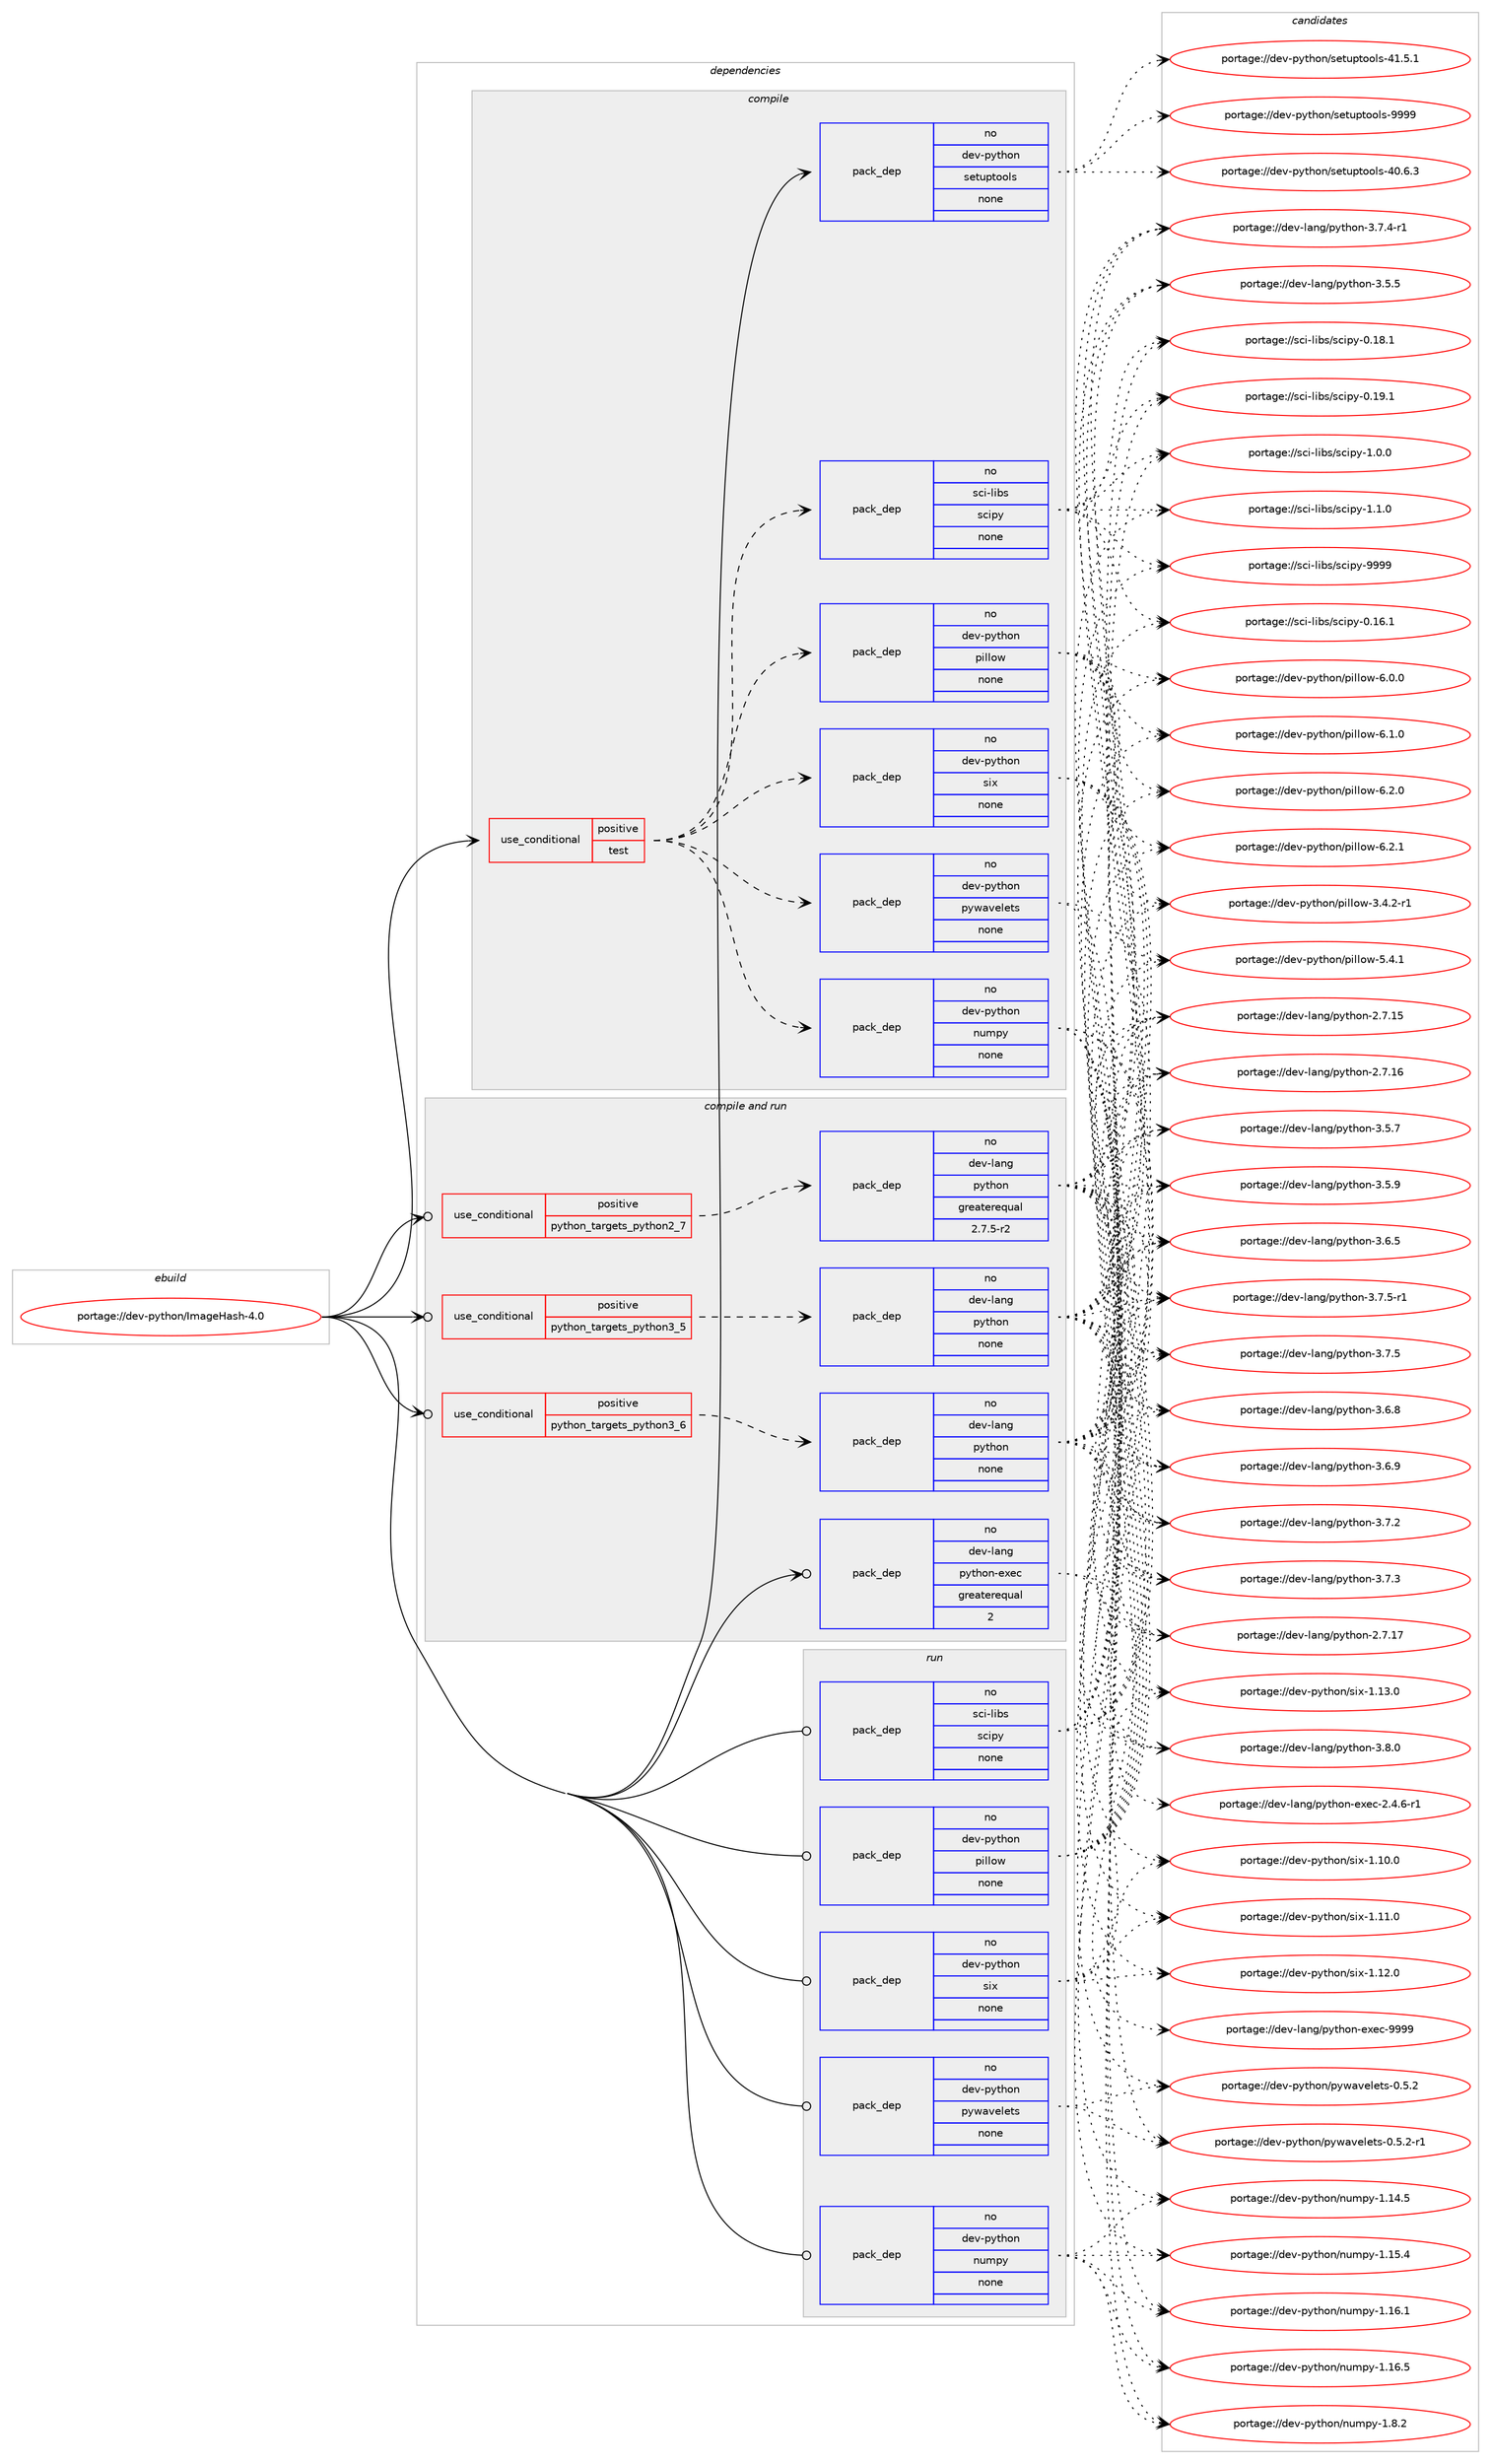 digraph prolog {

# *************
# Graph options
# *************

newrank=true;
concentrate=true;
compound=true;
graph [rankdir=LR,fontname=Helvetica,fontsize=10,ranksep=1.5];#, ranksep=2.5, nodesep=0.2];
edge  [arrowhead=vee];
node  [fontname=Helvetica,fontsize=10];

# **********
# The ebuild
# **********

subgraph cluster_leftcol {
color=gray;
rank=same;
label=<<i>ebuild</i>>;
id [label="portage://dev-python/ImageHash-4.0", color=red, width=4, href="../dev-python/ImageHash-4.0.svg"];
}

# ****************
# The dependencies
# ****************

subgraph cluster_midcol {
color=gray;
label=<<i>dependencies</i>>;
subgraph cluster_compile {
fillcolor="#eeeeee";
style=filled;
label=<<i>compile</i>>;
subgraph cond24877 {
dependency127447 [label=<<TABLE BORDER="0" CELLBORDER="1" CELLSPACING="0" CELLPADDING="4"><TR><TD ROWSPAN="3" CELLPADDING="10">use_conditional</TD></TR><TR><TD>positive</TD></TR><TR><TD>test</TD></TR></TABLE>>, shape=none, color=red];
subgraph pack99271 {
dependency127448 [label=<<TABLE BORDER="0" CELLBORDER="1" CELLSPACING="0" CELLPADDING="4" WIDTH="220"><TR><TD ROWSPAN="6" CELLPADDING="30">pack_dep</TD></TR><TR><TD WIDTH="110">no</TD></TR><TR><TD>dev-python</TD></TR><TR><TD>numpy</TD></TR><TR><TD>none</TD></TR><TR><TD></TD></TR></TABLE>>, shape=none, color=blue];
}
dependency127447:e -> dependency127448:w [weight=20,style="dashed",arrowhead="vee"];
subgraph pack99272 {
dependency127449 [label=<<TABLE BORDER="0" CELLBORDER="1" CELLSPACING="0" CELLPADDING="4" WIDTH="220"><TR><TD ROWSPAN="6" CELLPADDING="30">pack_dep</TD></TR><TR><TD WIDTH="110">no</TD></TR><TR><TD>dev-python</TD></TR><TR><TD>pillow</TD></TR><TR><TD>none</TD></TR><TR><TD></TD></TR></TABLE>>, shape=none, color=blue];
}
dependency127447:e -> dependency127449:w [weight=20,style="dashed",arrowhead="vee"];
subgraph pack99273 {
dependency127450 [label=<<TABLE BORDER="0" CELLBORDER="1" CELLSPACING="0" CELLPADDING="4" WIDTH="220"><TR><TD ROWSPAN="6" CELLPADDING="30">pack_dep</TD></TR><TR><TD WIDTH="110">no</TD></TR><TR><TD>dev-python</TD></TR><TR><TD>pywavelets</TD></TR><TR><TD>none</TD></TR><TR><TD></TD></TR></TABLE>>, shape=none, color=blue];
}
dependency127447:e -> dependency127450:w [weight=20,style="dashed",arrowhead="vee"];
subgraph pack99274 {
dependency127451 [label=<<TABLE BORDER="0" CELLBORDER="1" CELLSPACING="0" CELLPADDING="4" WIDTH="220"><TR><TD ROWSPAN="6" CELLPADDING="30">pack_dep</TD></TR><TR><TD WIDTH="110">no</TD></TR><TR><TD>dev-python</TD></TR><TR><TD>six</TD></TR><TR><TD>none</TD></TR><TR><TD></TD></TR></TABLE>>, shape=none, color=blue];
}
dependency127447:e -> dependency127451:w [weight=20,style="dashed",arrowhead="vee"];
subgraph pack99275 {
dependency127452 [label=<<TABLE BORDER="0" CELLBORDER="1" CELLSPACING="0" CELLPADDING="4" WIDTH="220"><TR><TD ROWSPAN="6" CELLPADDING="30">pack_dep</TD></TR><TR><TD WIDTH="110">no</TD></TR><TR><TD>sci-libs</TD></TR><TR><TD>scipy</TD></TR><TR><TD>none</TD></TR><TR><TD></TD></TR></TABLE>>, shape=none, color=blue];
}
dependency127447:e -> dependency127452:w [weight=20,style="dashed",arrowhead="vee"];
}
id:e -> dependency127447:w [weight=20,style="solid",arrowhead="vee"];
subgraph pack99276 {
dependency127453 [label=<<TABLE BORDER="0" CELLBORDER="1" CELLSPACING="0" CELLPADDING="4" WIDTH="220"><TR><TD ROWSPAN="6" CELLPADDING="30">pack_dep</TD></TR><TR><TD WIDTH="110">no</TD></TR><TR><TD>dev-python</TD></TR><TR><TD>setuptools</TD></TR><TR><TD>none</TD></TR><TR><TD></TD></TR></TABLE>>, shape=none, color=blue];
}
id:e -> dependency127453:w [weight=20,style="solid",arrowhead="vee"];
}
subgraph cluster_compileandrun {
fillcolor="#eeeeee";
style=filled;
label=<<i>compile and run</i>>;
subgraph cond24878 {
dependency127454 [label=<<TABLE BORDER="0" CELLBORDER="1" CELLSPACING="0" CELLPADDING="4"><TR><TD ROWSPAN="3" CELLPADDING="10">use_conditional</TD></TR><TR><TD>positive</TD></TR><TR><TD>python_targets_python2_7</TD></TR></TABLE>>, shape=none, color=red];
subgraph pack99277 {
dependency127455 [label=<<TABLE BORDER="0" CELLBORDER="1" CELLSPACING="0" CELLPADDING="4" WIDTH="220"><TR><TD ROWSPAN="6" CELLPADDING="30">pack_dep</TD></TR><TR><TD WIDTH="110">no</TD></TR><TR><TD>dev-lang</TD></TR><TR><TD>python</TD></TR><TR><TD>greaterequal</TD></TR><TR><TD>2.7.5-r2</TD></TR></TABLE>>, shape=none, color=blue];
}
dependency127454:e -> dependency127455:w [weight=20,style="dashed",arrowhead="vee"];
}
id:e -> dependency127454:w [weight=20,style="solid",arrowhead="odotvee"];
subgraph cond24879 {
dependency127456 [label=<<TABLE BORDER="0" CELLBORDER="1" CELLSPACING="0" CELLPADDING="4"><TR><TD ROWSPAN="3" CELLPADDING="10">use_conditional</TD></TR><TR><TD>positive</TD></TR><TR><TD>python_targets_python3_5</TD></TR></TABLE>>, shape=none, color=red];
subgraph pack99278 {
dependency127457 [label=<<TABLE BORDER="0" CELLBORDER="1" CELLSPACING="0" CELLPADDING="4" WIDTH="220"><TR><TD ROWSPAN="6" CELLPADDING="30">pack_dep</TD></TR><TR><TD WIDTH="110">no</TD></TR><TR><TD>dev-lang</TD></TR><TR><TD>python</TD></TR><TR><TD>none</TD></TR><TR><TD></TD></TR></TABLE>>, shape=none, color=blue];
}
dependency127456:e -> dependency127457:w [weight=20,style="dashed",arrowhead="vee"];
}
id:e -> dependency127456:w [weight=20,style="solid",arrowhead="odotvee"];
subgraph cond24880 {
dependency127458 [label=<<TABLE BORDER="0" CELLBORDER="1" CELLSPACING="0" CELLPADDING="4"><TR><TD ROWSPAN="3" CELLPADDING="10">use_conditional</TD></TR><TR><TD>positive</TD></TR><TR><TD>python_targets_python3_6</TD></TR></TABLE>>, shape=none, color=red];
subgraph pack99279 {
dependency127459 [label=<<TABLE BORDER="0" CELLBORDER="1" CELLSPACING="0" CELLPADDING="4" WIDTH="220"><TR><TD ROWSPAN="6" CELLPADDING="30">pack_dep</TD></TR><TR><TD WIDTH="110">no</TD></TR><TR><TD>dev-lang</TD></TR><TR><TD>python</TD></TR><TR><TD>none</TD></TR><TR><TD></TD></TR></TABLE>>, shape=none, color=blue];
}
dependency127458:e -> dependency127459:w [weight=20,style="dashed",arrowhead="vee"];
}
id:e -> dependency127458:w [weight=20,style="solid",arrowhead="odotvee"];
subgraph pack99280 {
dependency127460 [label=<<TABLE BORDER="0" CELLBORDER="1" CELLSPACING="0" CELLPADDING="4" WIDTH="220"><TR><TD ROWSPAN="6" CELLPADDING="30">pack_dep</TD></TR><TR><TD WIDTH="110">no</TD></TR><TR><TD>dev-lang</TD></TR><TR><TD>python-exec</TD></TR><TR><TD>greaterequal</TD></TR><TR><TD>2</TD></TR></TABLE>>, shape=none, color=blue];
}
id:e -> dependency127460:w [weight=20,style="solid",arrowhead="odotvee"];
}
subgraph cluster_run {
fillcolor="#eeeeee";
style=filled;
label=<<i>run</i>>;
subgraph pack99281 {
dependency127461 [label=<<TABLE BORDER="0" CELLBORDER="1" CELLSPACING="0" CELLPADDING="4" WIDTH="220"><TR><TD ROWSPAN="6" CELLPADDING="30">pack_dep</TD></TR><TR><TD WIDTH="110">no</TD></TR><TR><TD>dev-python</TD></TR><TR><TD>numpy</TD></TR><TR><TD>none</TD></TR><TR><TD></TD></TR></TABLE>>, shape=none, color=blue];
}
id:e -> dependency127461:w [weight=20,style="solid",arrowhead="odot"];
subgraph pack99282 {
dependency127462 [label=<<TABLE BORDER="0" CELLBORDER="1" CELLSPACING="0" CELLPADDING="4" WIDTH="220"><TR><TD ROWSPAN="6" CELLPADDING="30">pack_dep</TD></TR><TR><TD WIDTH="110">no</TD></TR><TR><TD>dev-python</TD></TR><TR><TD>pillow</TD></TR><TR><TD>none</TD></TR><TR><TD></TD></TR></TABLE>>, shape=none, color=blue];
}
id:e -> dependency127462:w [weight=20,style="solid",arrowhead="odot"];
subgraph pack99283 {
dependency127463 [label=<<TABLE BORDER="0" CELLBORDER="1" CELLSPACING="0" CELLPADDING="4" WIDTH="220"><TR><TD ROWSPAN="6" CELLPADDING="30">pack_dep</TD></TR><TR><TD WIDTH="110">no</TD></TR><TR><TD>dev-python</TD></TR><TR><TD>pywavelets</TD></TR><TR><TD>none</TD></TR><TR><TD></TD></TR></TABLE>>, shape=none, color=blue];
}
id:e -> dependency127463:w [weight=20,style="solid",arrowhead="odot"];
subgraph pack99284 {
dependency127464 [label=<<TABLE BORDER="0" CELLBORDER="1" CELLSPACING="0" CELLPADDING="4" WIDTH="220"><TR><TD ROWSPAN="6" CELLPADDING="30">pack_dep</TD></TR><TR><TD WIDTH="110">no</TD></TR><TR><TD>dev-python</TD></TR><TR><TD>six</TD></TR><TR><TD>none</TD></TR><TR><TD></TD></TR></TABLE>>, shape=none, color=blue];
}
id:e -> dependency127464:w [weight=20,style="solid",arrowhead="odot"];
subgraph pack99285 {
dependency127465 [label=<<TABLE BORDER="0" CELLBORDER="1" CELLSPACING="0" CELLPADDING="4" WIDTH="220"><TR><TD ROWSPAN="6" CELLPADDING="30">pack_dep</TD></TR><TR><TD WIDTH="110">no</TD></TR><TR><TD>sci-libs</TD></TR><TR><TD>scipy</TD></TR><TR><TD>none</TD></TR><TR><TD></TD></TR></TABLE>>, shape=none, color=blue];
}
id:e -> dependency127465:w [weight=20,style="solid",arrowhead="odot"];
}
}

# **************
# The candidates
# **************

subgraph cluster_choices {
rank=same;
color=gray;
label=<<i>candidates</i>>;

subgraph choice99271 {
color=black;
nodesep=1;
choiceportage100101118451121211161041111104711011710911212145494649524653 [label="portage://dev-python/numpy-1.14.5", color=red, width=4,href="../dev-python/numpy-1.14.5.svg"];
choiceportage100101118451121211161041111104711011710911212145494649534652 [label="portage://dev-python/numpy-1.15.4", color=red, width=4,href="../dev-python/numpy-1.15.4.svg"];
choiceportage100101118451121211161041111104711011710911212145494649544649 [label="portage://dev-python/numpy-1.16.1", color=red, width=4,href="../dev-python/numpy-1.16.1.svg"];
choiceportage100101118451121211161041111104711011710911212145494649544653 [label="portage://dev-python/numpy-1.16.5", color=red, width=4,href="../dev-python/numpy-1.16.5.svg"];
choiceportage1001011184511212111610411111047110117109112121454946564650 [label="portage://dev-python/numpy-1.8.2", color=red, width=4,href="../dev-python/numpy-1.8.2.svg"];
dependency127448:e -> choiceportage100101118451121211161041111104711011710911212145494649524653:w [style=dotted,weight="100"];
dependency127448:e -> choiceportage100101118451121211161041111104711011710911212145494649534652:w [style=dotted,weight="100"];
dependency127448:e -> choiceportage100101118451121211161041111104711011710911212145494649544649:w [style=dotted,weight="100"];
dependency127448:e -> choiceportage100101118451121211161041111104711011710911212145494649544653:w [style=dotted,weight="100"];
dependency127448:e -> choiceportage1001011184511212111610411111047110117109112121454946564650:w [style=dotted,weight="100"];
}
subgraph choice99272 {
color=black;
nodesep=1;
choiceportage10010111845112121116104111110471121051081081111194551465246504511449 [label="portage://dev-python/pillow-3.4.2-r1", color=red, width=4,href="../dev-python/pillow-3.4.2-r1.svg"];
choiceportage1001011184511212111610411111047112105108108111119455346524649 [label="portage://dev-python/pillow-5.4.1", color=red, width=4,href="../dev-python/pillow-5.4.1.svg"];
choiceportage1001011184511212111610411111047112105108108111119455446484648 [label="portage://dev-python/pillow-6.0.0", color=red, width=4,href="../dev-python/pillow-6.0.0.svg"];
choiceportage1001011184511212111610411111047112105108108111119455446494648 [label="portage://dev-python/pillow-6.1.0", color=red, width=4,href="../dev-python/pillow-6.1.0.svg"];
choiceportage1001011184511212111610411111047112105108108111119455446504648 [label="portage://dev-python/pillow-6.2.0", color=red, width=4,href="../dev-python/pillow-6.2.0.svg"];
choiceportage1001011184511212111610411111047112105108108111119455446504649 [label="portage://dev-python/pillow-6.2.1", color=red, width=4,href="../dev-python/pillow-6.2.1.svg"];
dependency127449:e -> choiceportage10010111845112121116104111110471121051081081111194551465246504511449:w [style=dotted,weight="100"];
dependency127449:e -> choiceportage1001011184511212111610411111047112105108108111119455346524649:w [style=dotted,weight="100"];
dependency127449:e -> choiceportage1001011184511212111610411111047112105108108111119455446484648:w [style=dotted,weight="100"];
dependency127449:e -> choiceportage1001011184511212111610411111047112105108108111119455446494648:w [style=dotted,weight="100"];
dependency127449:e -> choiceportage1001011184511212111610411111047112105108108111119455446504648:w [style=dotted,weight="100"];
dependency127449:e -> choiceportage1001011184511212111610411111047112105108108111119455446504649:w [style=dotted,weight="100"];
}
subgraph choice99273 {
color=black;
nodesep=1;
choiceportage100101118451121211161041111104711212111997118101108101116115454846534650 [label="portage://dev-python/pywavelets-0.5.2", color=red, width=4,href="../dev-python/pywavelets-0.5.2.svg"];
choiceportage1001011184511212111610411111047112121119971181011081011161154548465346504511449 [label="portage://dev-python/pywavelets-0.5.2-r1", color=red, width=4,href="../dev-python/pywavelets-0.5.2-r1.svg"];
dependency127450:e -> choiceportage100101118451121211161041111104711212111997118101108101116115454846534650:w [style=dotted,weight="100"];
dependency127450:e -> choiceportage1001011184511212111610411111047112121119971181011081011161154548465346504511449:w [style=dotted,weight="100"];
}
subgraph choice99274 {
color=black;
nodesep=1;
choiceportage100101118451121211161041111104711510512045494649484648 [label="portage://dev-python/six-1.10.0", color=red, width=4,href="../dev-python/six-1.10.0.svg"];
choiceportage100101118451121211161041111104711510512045494649494648 [label="portage://dev-python/six-1.11.0", color=red, width=4,href="../dev-python/six-1.11.0.svg"];
choiceportage100101118451121211161041111104711510512045494649504648 [label="portage://dev-python/six-1.12.0", color=red, width=4,href="../dev-python/six-1.12.0.svg"];
choiceportage100101118451121211161041111104711510512045494649514648 [label="portage://dev-python/six-1.13.0", color=red, width=4,href="../dev-python/six-1.13.0.svg"];
dependency127451:e -> choiceportage100101118451121211161041111104711510512045494649484648:w [style=dotted,weight="100"];
dependency127451:e -> choiceportage100101118451121211161041111104711510512045494649494648:w [style=dotted,weight="100"];
dependency127451:e -> choiceportage100101118451121211161041111104711510512045494649504648:w [style=dotted,weight="100"];
dependency127451:e -> choiceportage100101118451121211161041111104711510512045494649514648:w [style=dotted,weight="100"];
}
subgraph choice99275 {
color=black;
nodesep=1;
choiceportage115991054510810598115471159910511212145484649544649 [label="portage://sci-libs/scipy-0.16.1", color=red, width=4,href="../sci-libs/scipy-0.16.1.svg"];
choiceportage115991054510810598115471159910511212145484649564649 [label="portage://sci-libs/scipy-0.18.1", color=red, width=4,href="../sci-libs/scipy-0.18.1.svg"];
choiceportage115991054510810598115471159910511212145484649574649 [label="portage://sci-libs/scipy-0.19.1", color=red, width=4,href="../sci-libs/scipy-0.19.1.svg"];
choiceportage1159910545108105981154711599105112121454946484648 [label="portage://sci-libs/scipy-1.0.0", color=red, width=4,href="../sci-libs/scipy-1.0.0.svg"];
choiceportage1159910545108105981154711599105112121454946494648 [label="portage://sci-libs/scipy-1.1.0", color=red, width=4,href="../sci-libs/scipy-1.1.0.svg"];
choiceportage11599105451081059811547115991051121214557575757 [label="portage://sci-libs/scipy-9999", color=red, width=4,href="../sci-libs/scipy-9999.svg"];
dependency127452:e -> choiceportage115991054510810598115471159910511212145484649544649:w [style=dotted,weight="100"];
dependency127452:e -> choiceportage115991054510810598115471159910511212145484649564649:w [style=dotted,weight="100"];
dependency127452:e -> choiceportage115991054510810598115471159910511212145484649574649:w [style=dotted,weight="100"];
dependency127452:e -> choiceportage1159910545108105981154711599105112121454946484648:w [style=dotted,weight="100"];
dependency127452:e -> choiceportage1159910545108105981154711599105112121454946494648:w [style=dotted,weight="100"];
dependency127452:e -> choiceportage11599105451081059811547115991051121214557575757:w [style=dotted,weight="100"];
}
subgraph choice99276 {
color=black;
nodesep=1;
choiceportage100101118451121211161041111104711510111611711211611111110811545524846544651 [label="portage://dev-python/setuptools-40.6.3", color=red, width=4,href="../dev-python/setuptools-40.6.3.svg"];
choiceportage100101118451121211161041111104711510111611711211611111110811545524946534649 [label="portage://dev-python/setuptools-41.5.1", color=red, width=4,href="../dev-python/setuptools-41.5.1.svg"];
choiceportage10010111845112121116104111110471151011161171121161111111081154557575757 [label="portage://dev-python/setuptools-9999", color=red, width=4,href="../dev-python/setuptools-9999.svg"];
dependency127453:e -> choiceportage100101118451121211161041111104711510111611711211611111110811545524846544651:w [style=dotted,weight="100"];
dependency127453:e -> choiceportage100101118451121211161041111104711510111611711211611111110811545524946534649:w [style=dotted,weight="100"];
dependency127453:e -> choiceportage10010111845112121116104111110471151011161171121161111111081154557575757:w [style=dotted,weight="100"];
}
subgraph choice99277 {
color=black;
nodesep=1;
choiceportage10010111845108971101034711212111610411111045504655464953 [label="portage://dev-lang/python-2.7.15", color=red, width=4,href="../dev-lang/python-2.7.15.svg"];
choiceportage10010111845108971101034711212111610411111045504655464954 [label="portage://dev-lang/python-2.7.16", color=red, width=4,href="../dev-lang/python-2.7.16.svg"];
choiceportage10010111845108971101034711212111610411111045504655464955 [label="portage://dev-lang/python-2.7.17", color=red, width=4,href="../dev-lang/python-2.7.17.svg"];
choiceportage100101118451089711010347112121116104111110455146534653 [label="portage://dev-lang/python-3.5.5", color=red, width=4,href="../dev-lang/python-3.5.5.svg"];
choiceportage100101118451089711010347112121116104111110455146534655 [label="portage://dev-lang/python-3.5.7", color=red, width=4,href="../dev-lang/python-3.5.7.svg"];
choiceportage100101118451089711010347112121116104111110455146534657 [label="portage://dev-lang/python-3.5.9", color=red, width=4,href="../dev-lang/python-3.5.9.svg"];
choiceportage100101118451089711010347112121116104111110455146544653 [label="portage://dev-lang/python-3.6.5", color=red, width=4,href="../dev-lang/python-3.6.5.svg"];
choiceportage100101118451089711010347112121116104111110455146544656 [label="portage://dev-lang/python-3.6.8", color=red, width=4,href="../dev-lang/python-3.6.8.svg"];
choiceportage100101118451089711010347112121116104111110455146544657 [label="portage://dev-lang/python-3.6.9", color=red, width=4,href="../dev-lang/python-3.6.9.svg"];
choiceportage100101118451089711010347112121116104111110455146554650 [label="portage://dev-lang/python-3.7.2", color=red, width=4,href="../dev-lang/python-3.7.2.svg"];
choiceportage100101118451089711010347112121116104111110455146554651 [label="portage://dev-lang/python-3.7.3", color=red, width=4,href="../dev-lang/python-3.7.3.svg"];
choiceportage1001011184510897110103471121211161041111104551465546524511449 [label="portage://dev-lang/python-3.7.4-r1", color=red, width=4,href="../dev-lang/python-3.7.4-r1.svg"];
choiceportage100101118451089711010347112121116104111110455146554653 [label="portage://dev-lang/python-3.7.5", color=red, width=4,href="../dev-lang/python-3.7.5.svg"];
choiceportage1001011184510897110103471121211161041111104551465546534511449 [label="portage://dev-lang/python-3.7.5-r1", color=red, width=4,href="../dev-lang/python-3.7.5-r1.svg"];
choiceportage100101118451089711010347112121116104111110455146564648 [label="portage://dev-lang/python-3.8.0", color=red, width=4,href="../dev-lang/python-3.8.0.svg"];
dependency127455:e -> choiceportage10010111845108971101034711212111610411111045504655464953:w [style=dotted,weight="100"];
dependency127455:e -> choiceportage10010111845108971101034711212111610411111045504655464954:w [style=dotted,weight="100"];
dependency127455:e -> choiceportage10010111845108971101034711212111610411111045504655464955:w [style=dotted,weight="100"];
dependency127455:e -> choiceportage100101118451089711010347112121116104111110455146534653:w [style=dotted,weight="100"];
dependency127455:e -> choiceportage100101118451089711010347112121116104111110455146534655:w [style=dotted,weight="100"];
dependency127455:e -> choiceportage100101118451089711010347112121116104111110455146534657:w [style=dotted,weight="100"];
dependency127455:e -> choiceportage100101118451089711010347112121116104111110455146544653:w [style=dotted,weight="100"];
dependency127455:e -> choiceportage100101118451089711010347112121116104111110455146544656:w [style=dotted,weight="100"];
dependency127455:e -> choiceportage100101118451089711010347112121116104111110455146544657:w [style=dotted,weight="100"];
dependency127455:e -> choiceportage100101118451089711010347112121116104111110455146554650:w [style=dotted,weight="100"];
dependency127455:e -> choiceportage100101118451089711010347112121116104111110455146554651:w [style=dotted,weight="100"];
dependency127455:e -> choiceportage1001011184510897110103471121211161041111104551465546524511449:w [style=dotted,weight="100"];
dependency127455:e -> choiceportage100101118451089711010347112121116104111110455146554653:w [style=dotted,weight="100"];
dependency127455:e -> choiceportage1001011184510897110103471121211161041111104551465546534511449:w [style=dotted,weight="100"];
dependency127455:e -> choiceportage100101118451089711010347112121116104111110455146564648:w [style=dotted,weight="100"];
}
subgraph choice99278 {
color=black;
nodesep=1;
choiceportage10010111845108971101034711212111610411111045504655464953 [label="portage://dev-lang/python-2.7.15", color=red, width=4,href="../dev-lang/python-2.7.15.svg"];
choiceportage10010111845108971101034711212111610411111045504655464954 [label="portage://dev-lang/python-2.7.16", color=red, width=4,href="../dev-lang/python-2.7.16.svg"];
choiceportage10010111845108971101034711212111610411111045504655464955 [label="portage://dev-lang/python-2.7.17", color=red, width=4,href="../dev-lang/python-2.7.17.svg"];
choiceportage100101118451089711010347112121116104111110455146534653 [label="portage://dev-lang/python-3.5.5", color=red, width=4,href="../dev-lang/python-3.5.5.svg"];
choiceportage100101118451089711010347112121116104111110455146534655 [label="portage://dev-lang/python-3.5.7", color=red, width=4,href="../dev-lang/python-3.5.7.svg"];
choiceportage100101118451089711010347112121116104111110455146534657 [label="portage://dev-lang/python-3.5.9", color=red, width=4,href="../dev-lang/python-3.5.9.svg"];
choiceportage100101118451089711010347112121116104111110455146544653 [label="portage://dev-lang/python-3.6.5", color=red, width=4,href="../dev-lang/python-3.6.5.svg"];
choiceportage100101118451089711010347112121116104111110455146544656 [label="portage://dev-lang/python-3.6.8", color=red, width=4,href="../dev-lang/python-3.6.8.svg"];
choiceportage100101118451089711010347112121116104111110455146544657 [label="portage://dev-lang/python-3.6.9", color=red, width=4,href="../dev-lang/python-3.6.9.svg"];
choiceportage100101118451089711010347112121116104111110455146554650 [label="portage://dev-lang/python-3.7.2", color=red, width=4,href="../dev-lang/python-3.7.2.svg"];
choiceportage100101118451089711010347112121116104111110455146554651 [label="portage://dev-lang/python-3.7.3", color=red, width=4,href="../dev-lang/python-3.7.3.svg"];
choiceportage1001011184510897110103471121211161041111104551465546524511449 [label="portage://dev-lang/python-3.7.4-r1", color=red, width=4,href="../dev-lang/python-3.7.4-r1.svg"];
choiceportage100101118451089711010347112121116104111110455146554653 [label="portage://dev-lang/python-3.7.5", color=red, width=4,href="../dev-lang/python-3.7.5.svg"];
choiceportage1001011184510897110103471121211161041111104551465546534511449 [label="portage://dev-lang/python-3.7.5-r1", color=red, width=4,href="../dev-lang/python-3.7.5-r1.svg"];
choiceportage100101118451089711010347112121116104111110455146564648 [label="portage://dev-lang/python-3.8.0", color=red, width=4,href="../dev-lang/python-3.8.0.svg"];
dependency127457:e -> choiceportage10010111845108971101034711212111610411111045504655464953:w [style=dotted,weight="100"];
dependency127457:e -> choiceportage10010111845108971101034711212111610411111045504655464954:w [style=dotted,weight="100"];
dependency127457:e -> choiceportage10010111845108971101034711212111610411111045504655464955:w [style=dotted,weight="100"];
dependency127457:e -> choiceportage100101118451089711010347112121116104111110455146534653:w [style=dotted,weight="100"];
dependency127457:e -> choiceportage100101118451089711010347112121116104111110455146534655:w [style=dotted,weight="100"];
dependency127457:e -> choiceportage100101118451089711010347112121116104111110455146534657:w [style=dotted,weight="100"];
dependency127457:e -> choiceportage100101118451089711010347112121116104111110455146544653:w [style=dotted,weight="100"];
dependency127457:e -> choiceportage100101118451089711010347112121116104111110455146544656:w [style=dotted,weight="100"];
dependency127457:e -> choiceportage100101118451089711010347112121116104111110455146544657:w [style=dotted,weight="100"];
dependency127457:e -> choiceportage100101118451089711010347112121116104111110455146554650:w [style=dotted,weight="100"];
dependency127457:e -> choiceportage100101118451089711010347112121116104111110455146554651:w [style=dotted,weight="100"];
dependency127457:e -> choiceportage1001011184510897110103471121211161041111104551465546524511449:w [style=dotted,weight="100"];
dependency127457:e -> choiceportage100101118451089711010347112121116104111110455146554653:w [style=dotted,weight="100"];
dependency127457:e -> choiceportage1001011184510897110103471121211161041111104551465546534511449:w [style=dotted,weight="100"];
dependency127457:e -> choiceportage100101118451089711010347112121116104111110455146564648:w [style=dotted,weight="100"];
}
subgraph choice99279 {
color=black;
nodesep=1;
choiceportage10010111845108971101034711212111610411111045504655464953 [label="portage://dev-lang/python-2.7.15", color=red, width=4,href="../dev-lang/python-2.7.15.svg"];
choiceportage10010111845108971101034711212111610411111045504655464954 [label="portage://dev-lang/python-2.7.16", color=red, width=4,href="../dev-lang/python-2.7.16.svg"];
choiceportage10010111845108971101034711212111610411111045504655464955 [label="portage://dev-lang/python-2.7.17", color=red, width=4,href="../dev-lang/python-2.7.17.svg"];
choiceportage100101118451089711010347112121116104111110455146534653 [label="portage://dev-lang/python-3.5.5", color=red, width=4,href="../dev-lang/python-3.5.5.svg"];
choiceportage100101118451089711010347112121116104111110455146534655 [label="portage://dev-lang/python-3.5.7", color=red, width=4,href="../dev-lang/python-3.5.7.svg"];
choiceportage100101118451089711010347112121116104111110455146534657 [label="portage://dev-lang/python-3.5.9", color=red, width=4,href="../dev-lang/python-3.5.9.svg"];
choiceportage100101118451089711010347112121116104111110455146544653 [label="portage://dev-lang/python-3.6.5", color=red, width=4,href="../dev-lang/python-3.6.5.svg"];
choiceportage100101118451089711010347112121116104111110455146544656 [label="portage://dev-lang/python-3.6.8", color=red, width=4,href="../dev-lang/python-3.6.8.svg"];
choiceportage100101118451089711010347112121116104111110455146544657 [label="portage://dev-lang/python-3.6.9", color=red, width=4,href="../dev-lang/python-3.6.9.svg"];
choiceportage100101118451089711010347112121116104111110455146554650 [label="portage://dev-lang/python-3.7.2", color=red, width=4,href="../dev-lang/python-3.7.2.svg"];
choiceportage100101118451089711010347112121116104111110455146554651 [label="portage://dev-lang/python-3.7.3", color=red, width=4,href="../dev-lang/python-3.7.3.svg"];
choiceportage1001011184510897110103471121211161041111104551465546524511449 [label="portage://dev-lang/python-3.7.4-r1", color=red, width=4,href="../dev-lang/python-3.7.4-r1.svg"];
choiceportage100101118451089711010347112121116104111110455146554653 [label="portage://dev-lang/python-3.7.5", color=red, width=4,href="../dev-lang/python-3.7.5.svg"];
choiceportage1001011184510897110103471121211161041111104551465546534511449 [label="portage://dev-lang/python-3.7.5-r1", color=red, width=4,href="../dev-lang/python-3.7.5-r1.svg"];
choiceportage100101118451089711010347112121116104111110455146564648 [label="portage://dev-lang/python-3.8.0", color=red, width=4,href="../dev-lang/python-3.8.0.svg"];
dependency127459:e -> choiceportage10010111845108971101034711212111610411111045504655464953:w [style=dotted,weight="100"];
dependency127459:e -> choiceportage10010111845108971101034711212111610411111045504655464954:w [style=dotted,weight="100"];
dependency127459:e -> choiceportage10010111845108971101034711212111610411111045504655464955:w [style=dotted,weight="100"];
dependency127459:e -> choiceportage100101118451089711010347112121116104111110455146534653:w [style=dotted,weight="100"];
dependency127459:e -> choiceportage100101118451089711010347112121116104111110455146534655:w [style=dotted,weight="100"];
dependency127459:e -> choiceportage100101118451089711010347112121116104111110455146534657:w [style=dotted,weight="100"];
dependency127459:e -> choiceportage100101118451089711010347112121116104111110455146544653:w [style=dotted,weight="100"];
dependency127459:e -> choiceportage100101118451089711010347112121116104111110455146544656:w [style=dotted,weight="100"];
dependency127459:e -> choiceportage100101118451089711010347112121116104111110455146544657:w [style=dotted,weight="100"];
dependency127459:e -> choiceportage100101118451089711010347112121116104111110455146554650:w [style=dotted,weight="100"];
dependency127459:e -> choiceportage100101118451089711010347112121116104111110455146554651:w [style=dotted,weight="100"];
dependency127459:e -> choiceportage1001011184510897110103471121211161041111104551465546524511449:w [style=dotted,weight="100"];
dependency127459:e -> choiceportage100101118451089711010347112121116104111110455146554653:w [style=dotted,weight="100"];
dependency127459:e -> choiceportage1001011184510897110103471121211161041111104551465546534511449:w [style=dotted,weight="100"];
dependency127459:e -> choiceportage100101118451089711010347112121116104111110455146564648:w [style=dotted,weight="100"];
}
subgraph choice99280 {
color=black;
nodesep=1;
choiceportage10010111845108971101034711212111610411111045101120101994550465246544511449 [label="portage://dev-lang/python-exec-2.4.6-r1", color=red, width=4,href="../dev-lang/python-exec-2.4.6-r1.svg"];
choiceportage10010111845108971101034711212111610411111045101120101994557575757 [label="portage://dev-lang/python-exec-9999", color=red, width=4,href="../dev-lang/python-exec-9999.svg"];
dependency127460:e -> choiceportage10010111845108971101034711212111610411111045101120101994550465246544511449:w [style=dotted,weight="100"];
dependency127460:e -> choiceportage10010111845108971101034711212111610411111045101120101994557575757:w [style=dotted,weight="100"];
}
subgraph choice99281 {
color=black;
nodesep=1;
choiceportage100101118451121211161041111104711011710911212145494649524653 [label="portage://dev-python/numpy-1.14.5", color=red, width=4,href="../dev-python/numpy-1.14.5.svg"];
choiceportage100101118451121211161041111104711011710911212145494649534652 [label="portage://dev-python/numpy-1.15.4", color=red, width=4,href="../dev-python/numpy-1.15.4.svg"];
choiceportage100101118451121211161041111104711011710911212145494649544649 [label="portage://dev-python/numpy-1.16.1", color=red, width=4,href="../dev-python/numpy-1.16.1.svg"];
choiceportage100101118451121211161041111104711011710911212145494649544653 [label="portage://dev-python/numpy-1.16.5", color=red, width=4,href="../dev-python/numpy-1.16.5.svg"];
choiceportage1001011184511212111610411111047110117109112121454946564650 [label="portage://dev-python/numpy-1.8.2", color=red, width=4,href="../dev-python/numpy-1.8.2.svg"];
dependency127461:e -> choiceportage100101118451121211161041111104711011710911212145494649524653:w [style=dotted,weight="100"];
dependency127461:e -> choiceportage100101118451121211161041111104711011710911212145494649534652:w [style=dotted,weight="100"];
dependency127461:e -> choiceportage100101118451121211161041111104711011710911212145494649544649:w [style=dotted,weight="100"];
dependency127461:e -> choiceportage100101118451121211161041111104711011710911212145494649544653:w [style=dotted,weight="100"];
dependency127461:e -> choiceportage1001011184511212111610411111047110117109112121454946564650:w [style=dotted,weight="100"];
}
subgraph choice99282 {
color=black;
nodesep=1;
choiceportage10010111845112121116104111110471121051081081111194551465246504511449 [label="portage://dev-python/pillow-3.4.2-r1", color=red, width=4,href="../dev-python/pillow-3.4.2-r1.svg"];
choiceportage1001011184511212111610411111047112105108108111119455346524649 [label="portage://dev-python/pillow-5.4.1", color=red, width=4,href="../dev-python/pillow-5.4.1.svg"];
choiceportage1001011184511212111610411111047112105108108111119455446484648 [label="portage://dev-python/pillow-6.0.0", color=red, width=4,href="../dev-python/pillow-6.0.0.svg"];
choiceportage1001011184511212111610411111047112105108108111119455446494648 [label="portage://dev-python/pillow-6.1.0", color=red, width=4,href="../dev-python/pillow-6.1.0.svg"];
choiceportage1001011184511212111610411111047112105108108111119455446504648 [label="portage://dev-python/pillow-6.2.0", color=red, width=4,href="../dev-python/pillow-6.2.0.svg"];
choiceportage1001011184511212111610411111047112105108108111119455446504649 [label="portage://dev-python/pillow-6.2.1", color=red, width=4,href="../dev-python/pillow-6.2.1.svg"];
dependency127462:e -> choiceportage10010111845112121116104111110471121051081081111194551465246504511449:w [style=dotted,weight="100"];
dependency127462:e -> choiceportage1001011184511212111610411111047112105108108111119455346524649:w [style=dotted,weight="100"];
dependency127462:e -> choiceportage1001011184511212111610411111047112105108108111119455446484648:w [style=dotted,weight="100"];
dependency127462:e -> choiceportage1001011184511212111610411111047112105108108111119455446494648:w [style=dotted,weight="100"];
dependency127462:e -> choiceportage1001011184511212111610411111047112105108108111119455446504648:w [style=dotted,weight="100"];
dependency127462:e -> choiceportage1001011184511212111610411111047112105108108111119455446504649:w [style=dotted,weight="100"];
}
subgraph choice99283 {
color=black;
nodesep=1;
choiceportage100101118451121211161041111104711212111997118101108101116115454846534650 [label="portage://dev-python/pywavelets-0.5.2", color=red, width=4,href="../dev-python/pywavelets-0.5.2.svg"];
choiceportage1001011184511212111610411111047112121119971181011081011161154548465346504511449 [label="portage://dev-python/pywavelets-0.5.2-r1", color=red, width=4,href="../dev-python/pywavelets-0.5.2-r1.svg"];
dependency127463:e -> choiceportage100101118451121211161041111104711212111997118101108101116115454846534650:w [style=dotted,weight="100"];
dependency127463:e -> choiceportage1001011184511212111610411111047112121119971181011081011161154548465346504511449:w [style=dotted,weight="100"];
}
subgraph choice99284 {
color=black;
nodesep=1;
choiceportage100101118451121211161041111104711510512045494649484648 [label="portage://dev-python/six-1.10.0", color=red, width=4,href="../dev-python/six-1.10.0.svg"];
choiceportage100101118451121211161041111104711510512045494649494648 [label="portage://dev-python/six-1.11.0", color=red, width=4,href="../dev-python/six-1.11.0.svg"];
choiceportage100101118451121211161041111104711510512045494649504648 [label="portage://dev-python/six-1.12.0", color=red, width=4,href="../dev-python/six-1.12.0.svg"];
choiceportage100101118451121211161041111104711510512045494649514648 [label="portage://dev-python/six-1.13.0", color=red, width=4,href="../dev-python/six-1.13.0.svg"];
dependency127464:e -> choiceportage100101118451121211161041111104711510512045494649484648:w [style=dotted,weight="100"];
dependency127464:e -> choiceportage100101118451121211161041111104711510512045494649494648:w [style=dotted,weight="100"];
dependency127464:e -> choiceportage100101118451121211161041111104711510512045494649504648:w [style=dotted,weight="100"];
dependency127464:e -> choiceportage100101118451121211161041111104711510512045494649514648:w [style=dotted,weight="100"];
}
subgraph choice99285 {
color=black;
nodesep=1;
choiceportage115991054510810598115471159910511212145484649544649 [label="portage://sci-libs/scipy-0.16.1", color=red, width=4,href="../sci-libs/scipy-0.16.1.svg"];
choiceportage115991054510810598115471159910511212145484649564649 [label="portage://sci-libs/scipy-0.18.1", color=red, width=4,href="../sci-libs/scipy-0.18.1.svg"];
choiceportage115991054510810598115471159910511212145484649574649 [label="portage://sci-libs/scipy-0.19.1", color=red, width=4,href="../sci-libs/scipy-0.19.1.svg"];
choiceportage1159910545108105981154711599105112121454946484648 [label="portage://sci-libs/scipy-1.0.0", color=red, width=4,href="../sci-libs/scipy-1.0.0.svg"];
choiceportage1159910545108105981154711599105112121454946494648 [label="portage://sci-libs/scipy-1.1.0", color=red, width=4,href="../sci-libs/scipy-1.1.0.svg"];
choiceportage11599105451081059811547115991051121214557575757 [label="portage://sci-libs/scipy-9999", color=red, width=4,href="../sci-libs/scipy-9999.svg"];
dependency127465:e -> choiceportage115991054510810598115471159910511212145484649544649:w [style=dotted,weight="100"];
dependency127465:e -> choiceportage115991054510810598115471159910511212145484649564649:w [style=dotted,weight="100"];
dependency127465:e -> choiceportage115991054510810598115471159910511212145484649574649:w [style=dotted,weight="100"];
dependency127465:e -> choiceportage1159910545108105981154711599105112121454946484648:w [style=dotted,weight="100"];
dependency127465:e -> choiceportage1159910545108105981154711599105112121454946494648:w [style=dotted,weight="100"];
dependency127465:e -> choiceportage11599105451081059811547115991051121214557575757:w [style=dotted,weight="100"];
}
}

}

